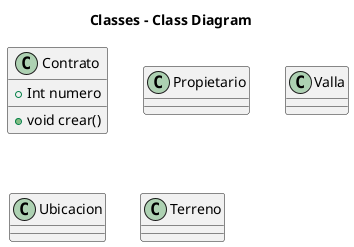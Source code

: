 @startuml

title Classes - Class Diagram


class Contrato {
  +Int numero
  +void crear()
}

class Propietario
class Valla 
class Ubicacion 


class Terreno 

@enduml

contrato           car
  valla_id

Valla 
 id 
  terreno_id 

terreno 
  id 



mechanics
    id - integer
    name - string
 
cars
    id - integer
    model - string
    mechanic_id - integer
 
owners
    id - integer
    name - string
    car_id - intege


https://www.youtube.com/watch?v=aqccE0lSOjs

user              terreno         projects
  id                 id             id

listings          vallas          enviroments
  user_id           terreno_id      project_id

listingResponses  contratos       deployments
   listings_id       vallas_id      enviroments_id











